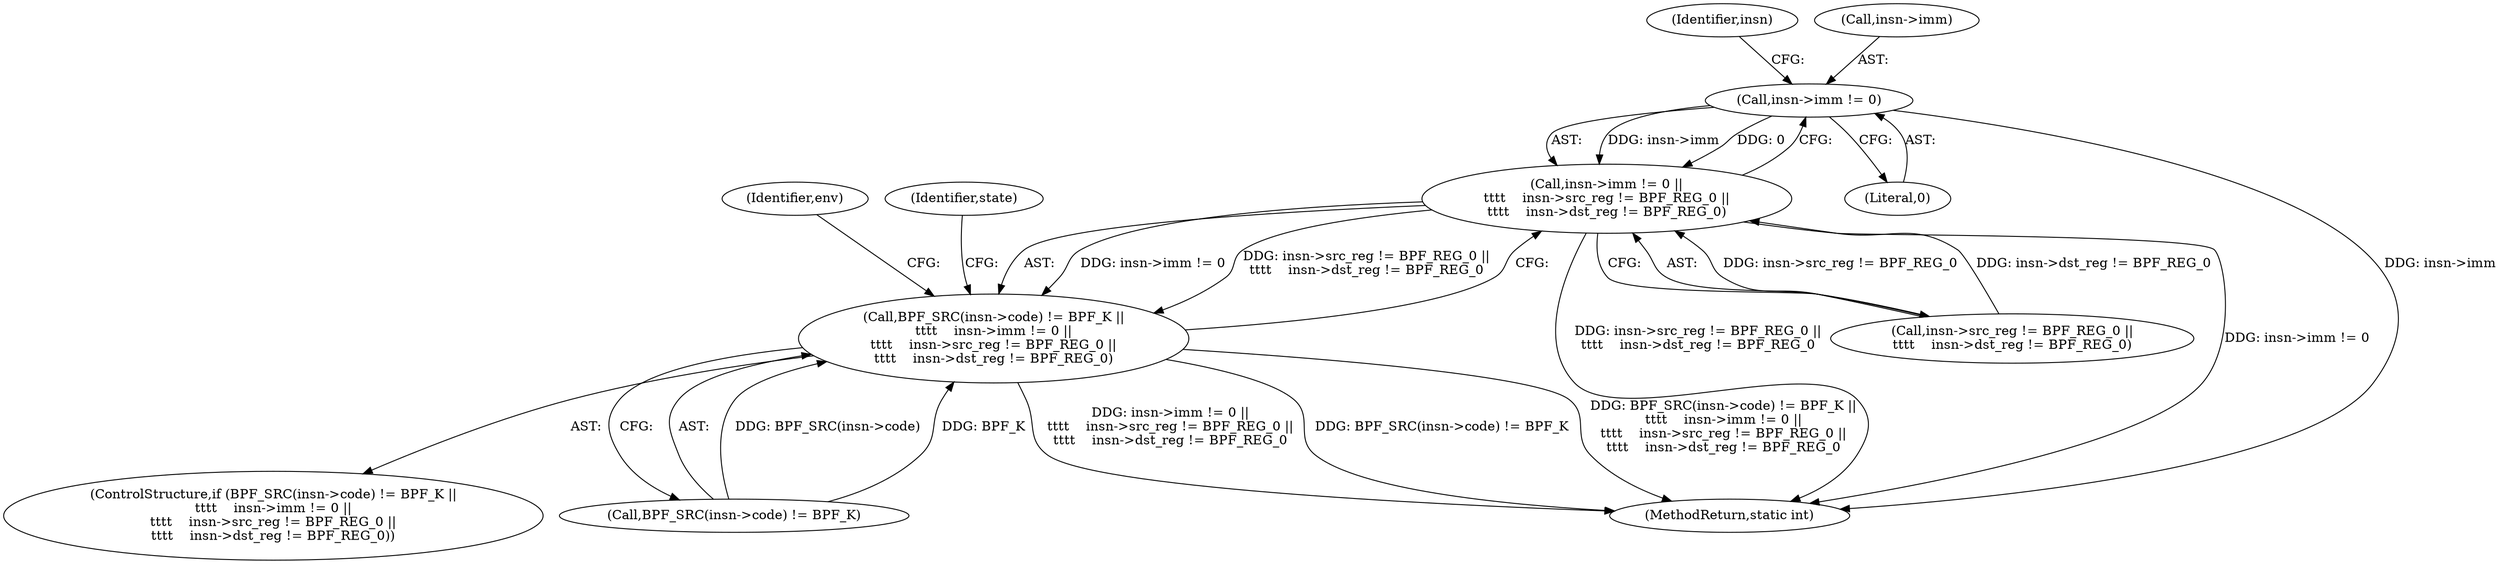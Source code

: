 digraph "0_linux_979d63d50c0c0f7bc537bf821e056cc9fe5abd38_2@pointer" {
"1000909" [label="(Call,insn->imm != 0)"];
"1000908" [label="(Call,insn->imm != 0 ||\n\t\t\t\t    insn->src_reg != BPF_REG_0 ||\n\t\t\t\t    insn->dst_reg != BPF_REG_0)"];
"1000901" [label="(Call,BPF_SRC(insn->code) != BPF_K ||\n\t\t\t\t    insn->imm != 0 ||\n\t\t\t\t    insn->src_reg != BPF_REG_0 ||\n\t\t\t\t    insn->dst_reg != BPF_REG_0)"];
"1000908" [label="(Call,insn->imm != 0 ||\n\t\t\t\t    insn->src_reg != BPF_REG_0 ||\n\t\t\t\t    insn->dst_reg != BPF_REG_0)"];
"1000913" [label="(Literal,0)"];
"1000917" [label="(Identifier,insn)"];
"1000901" [label="(Call,BPF_SRC(insn->code) != BPF_K ||\n\t\t\t\t    insn->imm != 0 ||\n\t\t\t\t    insn->src_reg != BPF_REG_0 ||\n\t\t\t\t    insn->dst_reg != BPF_REG_0)"];
"1000927" [label="(Identifier,env)"];
"1000934" [label="(Identifier,state)"];
"1000914" [label="(Call,insn->src_reg != BPF_REG_0 ||\n\t\t\t\t    insn->dst_reg != BPF_REG_0)"];
"1000910" [label="(Call,insn->imm)"];
"1000900" [label="(ControlStructure,if (BPF_SRC(insn->code) != BPF_K ||\n\t\t\t\t    insn->imm != 0 ||\n\t\t\t\t    insn->src_reg != BPF_REG_0 ||\n\t\t\t\t    insn->dst_reg != BPF_REG_0))"];
"1000902" [label="(Call,BPF_SRC(insn->code) != BPF_K)"];
"1000909" [label="(Call,insn->imm != 0)"];
"1001174" [label="(MethodReturn,static int)"];
"1000909" -> "1000908"  [label="AST: "];
"1000909" -> "1000913"  [label="CFG: "];
"1000910" -> "1000909"  [label="AST: "];
"1000913" -> "1000909"  [label="AST: "];
"1000917" -> "1000909"  [label="CFG: "];
"1000908" -> "1000909"  [label="CFG: "];
"1000909" -> "1001174"  [label="DDG: insn->imm"];
"1000909" -> "1000908"  [label="DDG: insn->imm"];
"1000909" -> "1000908"  [label="DDG: 0"];
"1000908" -> "1000901"  [label="AST: "];
"1000908" -> "1000914"  [label="CFG: "];
"1000914" -> "1000908"  [label="AST: "];
"1000901" -> "1000908"  [label="CFG: "];
"1000908" -> "1001174"  [label="DDG: insn->src_reg != BPF_REG_0 ||\n\t\t\t\t    insn->dst_reg != BPF_REG_0"];
"1000908" -> "1001174"  [label="DDG: insn->imm != 0"];
"1000908" -> "1000901"  [label="DDG: insn->imm != 0"];
"1000908" -> "1000901"  [label="DDG: insn->src_reg != BPF_REG_0 ||\n\t\t\t\t    insn->dst_reg != BPF_REG_0"];
"1000914" -> "1000908"  [label="DDG: insn->src_reg != BPF_REG_0"];
"1000914" -> "1000908"  [label="DDG: insn->dst_reg != BPF_REG_0"];
"1000901" -> "1000900"  [label="AST: "];
"1000901" -> "1000902"  [label="CFG: "];
"1000902" -> "1000901"  [label="AST: "];
"1000927" -> "1000901"  [label="CFG: "];
"1000934" -> "1000901"  [label="CFG: "];
"1000901" -> "1001174"  [label="DDG: insn->imm != 0 ||\n\t\t\t\t    insn->src_reg != BPF_REG_0 ||\n\t\t\t\t    insn->dst_reg != BPF_REG_0"];
"1000901" -> "1001174"  [label="DDG: BPF_SRC(insn->code) != BPF_K"];
"1000901" -> "1001174"  [label="DDG: BPF_SRC(insn->code) != BPF_K ||\n\t\t\t\t    insn->imm != 0 ||\n\t\t\t\t    insn->src_reg != BPF_REG_0 ||\n\t\t\t\t    insn->dst_reg != BPF_REG_0"];
"1000902" -> "1000901"  [label="DDG: BPF_SRC(insn->code)"];
"1000902" -> "1000901"  [label="DDG: BPF_K"];
}
